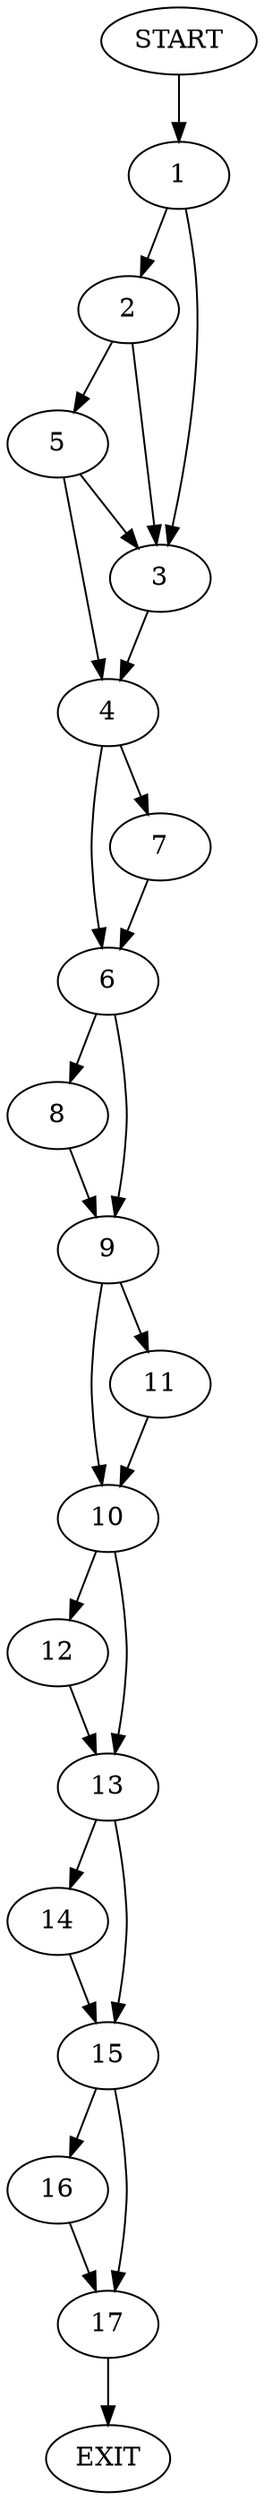 digraph {
0 [label="START"]
18 [label="EXIT"]
0 -> 1
1 -> 2
1 -> 3
3 -> 4
2 -> 5
2 -> 3
5 -> 4
5 -> 3
4 -> 6
4 -> 7
7 -> 6
6 -> 8
6 -> 9
8 -> 9
9 -> 10
9 -> 11
10 -> 12
10 -> 13
11 -> 10
13 -> 14
13 -> 15
12 -> 13
15 -> 16
15 -> 17
14 -> 15
16 -> 17
17 -> 18
}

